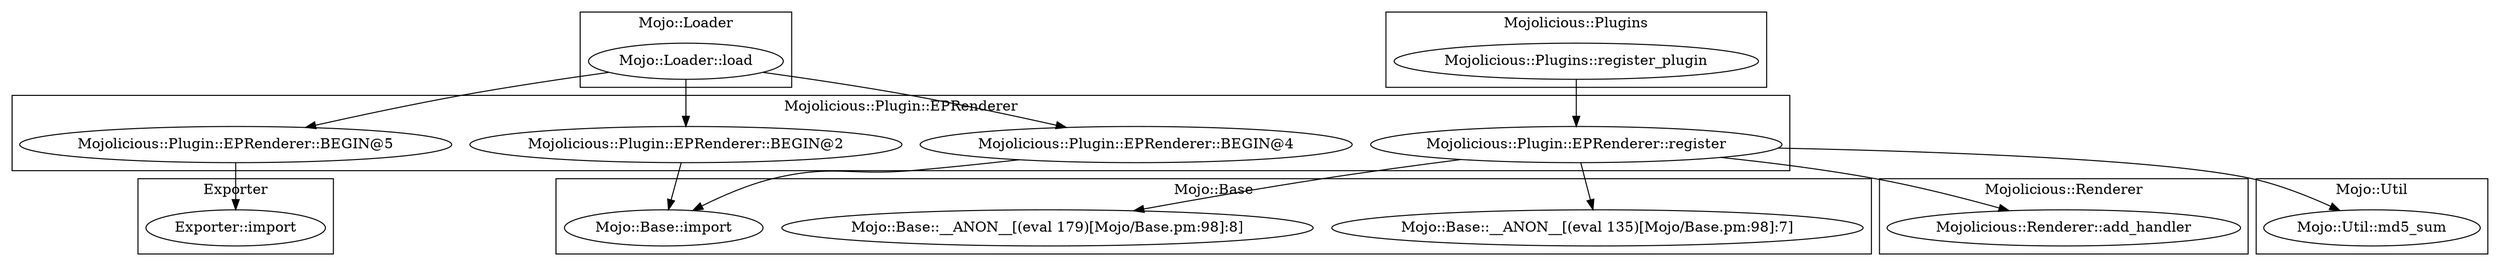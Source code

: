 digraph {
graph [overlap=false]
subgraph cluster_Mojolicious_Renderer {
	label="Mojolicious::Renderer";
	"Mojolicious::Renderer::add_handler";
}
subgraph cluster_Exporter {
	label="Exporter";
	"Exporter::import";
}
subgraph cluster_Mojo_Base {
	label="Mojo::Base";
	"Mojo::Base::import";
	"Mojo::Base::__ANON__[(eval 135)[Mojo/Base.pm:98]:7]";
	"Mojo::Base::__ANON__[(eval 179)[Mojo/Base.pm:98]:8]";
}
subgraph cluster_Mojo_Loader {
	label="Mojo::Loader";
	"Mojo::Loader::load";
}
subgraph cluster_Mojo_Util {
	label="Mojo::Util";
	"Mojo::Util::md5_sum";
}
subgraph cluster_Mojolicious_Plugins {
	label="Mojolicious::Plugins";
	"Mojolicious::Plugins::register_plugin";
}
subgraph cluster_Mojolicious_Plugin_EPRenderer {
	label="Mojolicious::Plugin::EPRenderer";
	"Mojolicious::Plugin::EPRenderer::BEGIN@5";
	"Mojolicious::Plugin::EPRenderer::BEGIN@2";
	"Mojolicious::Plugin::EPRenderer::register";
	"Mojolicious::Plugin::EPRenderer::BEGIN@4";
}
"Mojolicious::Plugin::EPRenderer::register" -> "Mojo::Base::__ANON__[(eval 135)[Mojo/Base.pm:98]:7]";
"Mojolicious::Plugin::EPRenderer::BEGIN@5" -> "Exporter::import";
"Mojo::Loader::load" -> "Mojolicious::Plugin::EPRenderer::BEGIN@5";
"Mojolicious::Plugin::EPRenderer::register" -> "Mojolicious::Renderer::add_handler";
"Mojo::Loader::load" -> "Mojolicious::Plugin::EPRenderer::BEGIN@2";
"Mojolicious::Plugins::register_plugin" -> "Mojolicious::Plugin::EPRenderer::register";
"Mojolicious::Plugin::EPRenderer::register" -> "Mojo::Base::__ANON__[(eval 179)[Mojo/Base.pm:98]:8]";
"Mojo::Loader::load" -> "Mojolicious::Plugin::EPRenderer::BEGIN@4";
"Mojolicious::Plugin::EPRenderer::BEGIN@2" -> "Mojo::Base::import";
"Mojolicious::Plugin::EPRenderer::BEGIN@4" -> "Mojo::Base::import";
"Mojolicious::Plugin::EPRenderer::register" -> "Mojo::Util::md5_sum";
}
